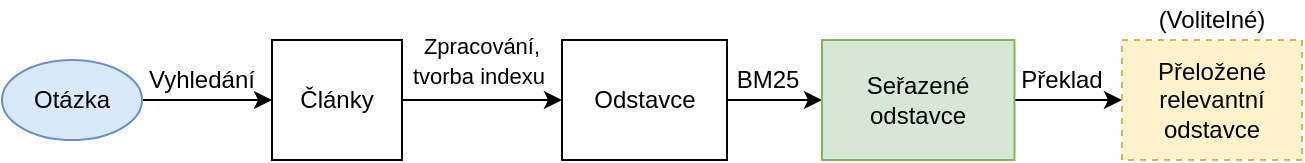<mxfile version="14.5.3" type="device"><diagram id="DbPAEjHm3Pa6fsXVhC5M" name="Page-1"><mxGraphModel dx="813" dy="421" grid="1" gridSize="10" guides="1" tooltips="1" connect="1" arrows="1" fold="1" page="1" pageScale="1" pageWidth="827" pageHeight="1169" math="0" shadow="0"><root><mxCell id="0"/><mxCell id="1" parent="0"/><mxCell id="MKK_MRmzyRZ3LjzdAZOr-3" value="" style="edgeStyle=orthogonalEdgeStyle;rounded=0;orthogonalLoop=1;jettySize=auto;html=1;" edge="1" parent="1" source="MKK_MRmzyRZ3LjzdAZOr-1" target="MKK_MRmzyRZ3LjzdAZOr-2"><mxGeometry relative="1" as="geometry"/></mxCell><mxCell id="MKK_MRmzyRZ3LjzdAZOr-1" value="Otázka" style="ellipse;whiteSpace=wrap;html=1;fillColor=#dae8fc;strokeColor=#6c8ebf;" vertex="1" parent="1"><mxGeometry x="120" y="320" width="70" height="40" as="geometry"/></mxCell><mxCell id="MKK_MRmzyRZ3LjzdAZOr-5" value="" style="edgeStyle=orthogonalEdgeStyle;rounded=0;orthogonalLoop=1;jettySize=auto;html=1;" edge="1" parent="1" source="MKK_MRmzyRZ3LjzdAZOr-2" target="MKK_MRmzyRZ3LjzdAZOr-4"><mxGeometry relative="1" as="geometry"/></mxCell><mxCell id="MKK_MRmzyRZ3LjzdAZOr-2" value="Články" style="whiteSpace=wrap;html=1;" vertex="1" parent="1"><mxGeometry x="255" y="310" width="65" height="60" as="geometry"/></mxCell><mxCell id="MKK_MRmzyRZ3LjzdAZOr-10" value="" style="edgeStyle=orthogonalEdgeStyle;rounded=0;orthogonalLoop=1;jettySize=auto;html=1;" edge="1" parent="1" source="MKK_MRmzyRZ3LjzdAZOr-4" target="MKK_MRmzyRZ3LjzdAZOr-9"><mxGeometry relative="1" as="geometry"/></mxCell><mxCell id="MKK_MRmzyRZ3LjzdAZOr-4" value="Odstavce" style="whiteSpace=wrap;html=1;" vertex="1" parent="1"><mxGeometry x="400" y="310" width="82.5" height="60" as="geometry"/></mxCell><mxCell id="MKK_MRmzyRZ3LjzdAZOr-6" value="Vyhledání" style="text;html=1;strokeColor=none;fillColor=none;align=center;verticalAlign=middle;whiteSpace=wrap;rounded=0;" vertex="1" parent="1"><mxGeometry x="200" y="320" width="40" height="20" as="geometry"/></mxCell><mxCell id="MKK_MRmzyRZ3LjzdAZOr-7" value="&lt;font style=&quot;font-size: 11px&quot;&gt;Zpracování, tvorba indexu&amp;nbsp;&lt;/font&gt;" style="text;html=1;strokeColor=none;fillColor=none;align=center;verticalAlign=middle;whiteSpace=wrap;rounded=0;" vertex="1" parent="1"><mxGeometry x="320" y="300" width="80" height="40" as="geometry"/></mxCell><mxCell id="MKK_MRmzyRZ3LjzdAZOr-13" value="" style="edgeStyle=orthogonalEdgeStyle;rounded=0;orthogonalLoop=1;jettySize=auto;html=1;entryX=0;entryY=0.5;entryDx=0;entryDy=0;" edge="1" parent="1" source="MKK_MRmzyRZ3LjzdAZOr-9" target="MKK_MRmzyRZ3LjzdAZOr-12"><mxGeometry relative="1" as="geometry"/></mxCell><mxCell id="MKK_MRmzyRZ3LjzdAZOr-9" value="Seřazené odstavce" style="whiteSpace=wrap;html=1;fillColor=#d5e8d4;strokeColor=#82b366;" vertex="1" parent="1"><mxGeometry x="530" y="310" width="96.25" height="60" as="geometry"/></mxCell><mxCell id="MKK_MRmzyRZ3LjzdAZOr-11" value="BM25" style="text;html=1;strokeColor=none;fillColor=none;align=center;verticalAlign=middle;whiteSpace=wrap;rounded=0;" vertex="1" parent="1"><mxGeometry x="482.5" y="320" width="40" height="20" as="geometry"/></mxCell><mxCell id="MKK_MRmzyRZ3LjzdAZOr-12" value="Přeložené relevantní odstavce" style="rounded=0;whiteSpace=wrap;html=1;dashed=1;fillColor=#fff2cc;strokeColor=#d6b656;" vertex="1" parent="1"><mxGeometry x="680" y="310" width="90" height="60" as="geometry"/></mxCell><mxCell id="MKK_MRmzyRZ3LjzdAZOr-14" value="Překlad" style="text;html=1;strokeColor=none;fillColor=none;align=center;verticalAlign=middle;whiteSpace=wrap;rounded=0;dashed=1;" vertex="1" parent="1"><mxGeometry x="630" y="320" width="40" height="20" as="geometry"/></mxCell><mxCell id="MKK_MRmzyRZ3LjzdAZOr-16" value="(Volitelné)" style="text;html=1;strokeColor=none;fillColor=none;align=center;verticalAlign=middle;whiteSpace=wrap;rounded=0;dashed=1;" vertex="1" parent="1"><mxGeometry x="705" y="290" width="40" height="20" as="geometry"/></mxCell></root></mxGraphModel></diagram></mxfile>